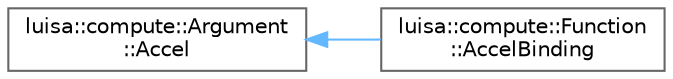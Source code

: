 digraph "类继承关系图"
{
 // LATEX_PDF_SIZE
  bgcolor="transparent";
  edge [fontname=Helvetica,fontsize=10,labelfontname=Helvetica,labelfontsize=10];
  node [fontname=Helvetica,fontsize=10,shape=box,height=0.2,width=0.4];
  rankdir="LR";
  Node0 [id="Node000000",label="luisa::compute::Argument\l::Accel",height=0.2,width=0.4,color="grey40", fillcolor="white", style="filled",URL="$structluisa_1_1compute_1_1_argument_1_1_accel.html",tooltip=" "];
  Node0 -> Node1 [id="edge5249_Node000000_Node000001",dir="back",color="steelblue1",style="solid",tooltip=" "];
  Node1 [id="Node000001",label="luisa::compute::Function\l::AccelBinding",height=0.2,width=0.4,color="grey40", fillcolor="white", style="filled",URL="$structluisa_1_1compute_1_1_function_1_1_accel_binding.html",tooltip="Acceleration structure binding."];
}
